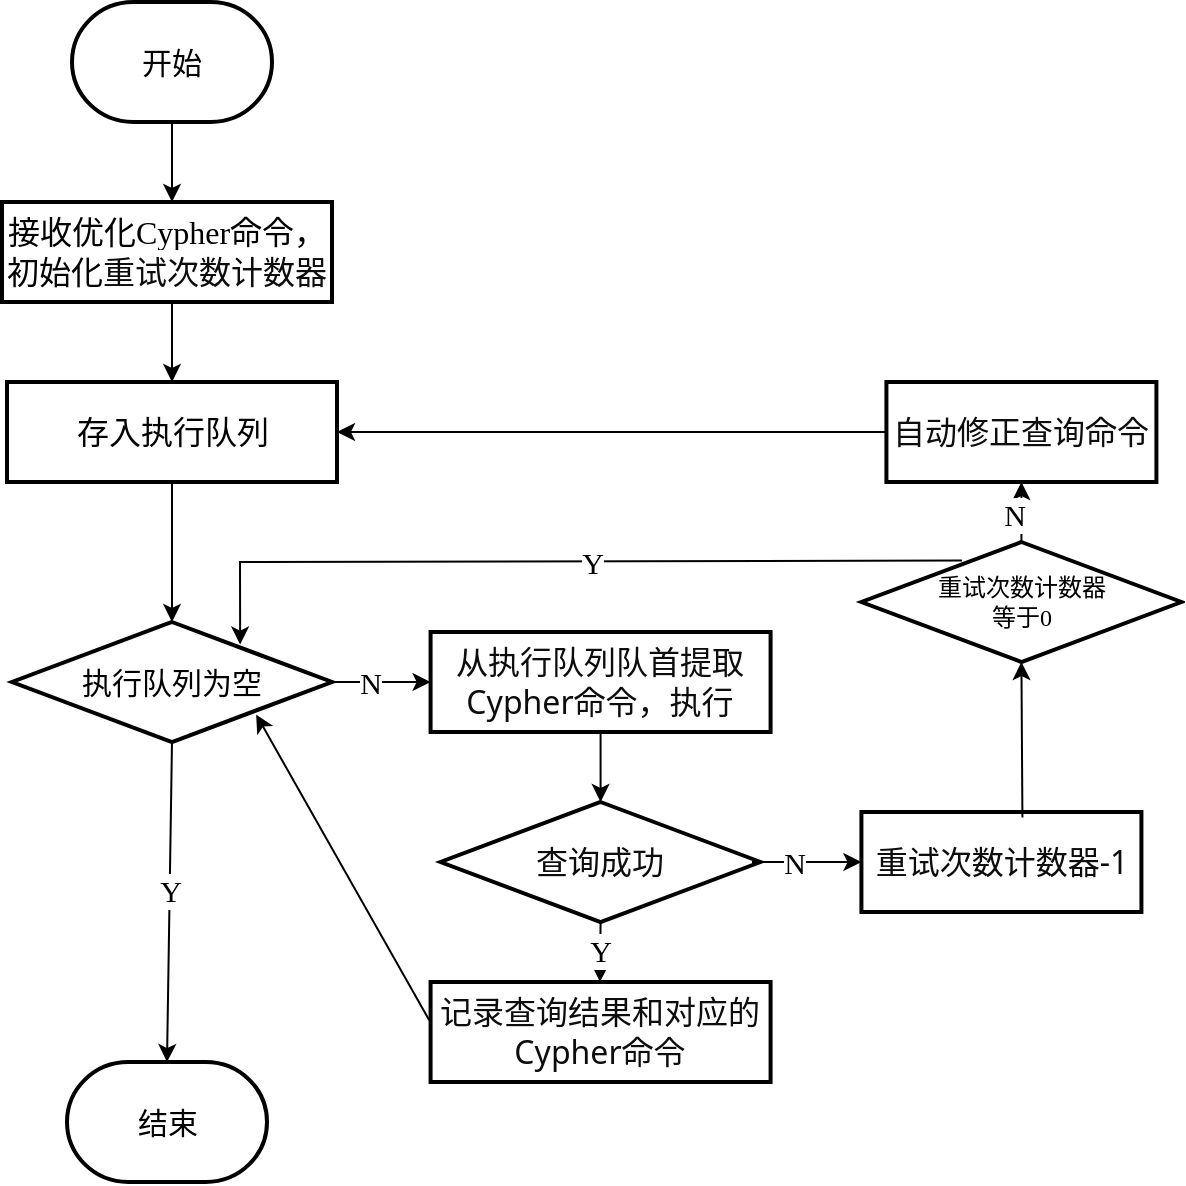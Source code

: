 <mxfile version="24.5.1" type="github">
  <diagram id="C5RBs43oDa-KdzZeNtuy" name="Page-1">
    <mxGraphModel dx="1303" dy="1838" grid="1" gridSize="10" guides="1" tooltips="1" connect="1" arrows="1" fold="1" page="1" pageScale="1" pageWidth="827" pageHeight="1169" math="0" shadow="0">
      <root>
        <mxCell id="WIyWlLk6GJQsqaUBKTNV-0" />
        <mxCell id="WIyWlLk6GJQsqaUBKTNV-1" parent="WIyWlLk6GJQsqaUBKTNV-0" />
        <mxCell id="ru-97hgleYfk95iNLZKJ-0" value="&lt;font face=&quot;Times New Roman&quot; style=&quot;font-size: 15px;&quot;&gt;开始&lt;/font&gt;" style="strokeWidth=2;html=1;shape=mxgraph.flowchart.terminator;whiteSpace=wrap;" parent="WIyWlLk6GJQsqaUBKTNV-1" vertex="1">
          <mxGeometry x="350" y="-30" width="100" height="60" as="geometry" />
        </mxCell>
        <mxCell id="ru-97hgleYfk95iNLZKJ-2" value="" style="endArrow=classic;html=1;rounded=0;exitX=0.5;exitY=1;exitDx=0;exitDy=0;exitPerimeter=0;entryX=0.5;entryY=0;entryDx=0;entryDy=0;" parent="WIyWlLk6GJQsqaUBKTNV-1" source="ru-97hgleYfk95iNLZKJ-0" edge="1">
          <mxGeometry width="50" height="50" relative="1" as="geometry">
            <mxPoint x="390" y="220" as="sourcePoint" />
            <mxPoint x="400" y="70" as="targetPoint" />
          </mxGeometry>
        </mxCell>
        <mxCell id="ru-97hgleYfk95iNLZKJ-3" value="&lt;font face=&quot;Times New Roman&quot; style=&quot;font-size: 15px;&quot;&gt;执行队列为空&lt;/font&gt;" style="strokeWidth=2;html=1;shape=mxgraph.flowchart.decision;whiteSpace=wrap;strokeColor=default;align=center;verticalAlign=middle;fontFamily=Helvetica;fontSize=12;fontColor=default;fillColor=default;" parent="WIyWlLk6GJQsqaUBKTNV-1" vertex="1">
          <mxGeometry x="320" y="280" width="160" height="60" as="geometry" />
        </mxCell>
        <mxCell id="ru-97hgleYfk95iNLZKJ-5" value="" style="endArrow=classic;html=1;rounded=0;entryX=0.5;entryY=0;entryDx=0;entryDy=0;entryPerimeter=0;exitX=0.5;exitY=1;exitDx=0;exitDy=0;" parent="WIyWlLk6GJQsqaUBKTNV-1" source="ru-97hgleYfk95iNLZKJ-10" target="ru-97hgleYfk95iNLZKJ-11" edge="1">
          <mxGeometry width="50" height="50" relative="1" as="geometry">
            <mxPoint x="559.29" y="495" as="sourcePoint" />
            <mxPoint x="239.29" y="535" as="targetPoint" />
          </mxGeometry>
        </mxCell>
        <mxCell id="ru-97hgleYfk95iNLZKJ-6" value="" style="endArrow=classic;html=1;rounded=0;entryX=0.5;entryY=0;entryDx=0;entryDy=0;entryPerimeter=0;exitX=0.5;exitY=1;exitDx=0;exitDy=0;exitPerimeter=0;" parent="WIyWlLk6GJQsqaUBKTNV-1" source="ru-97hgleYfk95iNLZKJ-3" target="ru-97hgleYfk95iNLZKJ-20" edge="1">
          <mxGeometry width="50" height="50" relative="1" as="geometry">
            <mxPoint x="220" y="240" as="sourcePoint" />
            <mxPoint x="400" y="520" as="targetPoint" />
            <Array as="points" />
          </mxGeometry>
        </mxCell>
        <mxCell id="ru-97hgleYfk95iNLZKJ-7" value="&lt;font face=&quot;Times New Roman&quot; style=&quot;font-size: 15px;&quot;&gt;Y&lt;/font&gt;" style="edgeLabel;html=1;align=center;verticalAlign=middle;resizable=0;points=[];" parent="ru-97hgleYfk95iNLZKJ-6" vertex="1" connectable="0">
          <mxGeometry x="-0.08" relative="1" as="geometry">
            <mxPoint as="offset" />
          </mxGeometry>
        </mxCell>
        <mxCell id="ru-97hgleYfk95iNLZKJ-8" value="" style="endArrow=classic;html=1;rounded=0;exitX=1;exitY=0.5;exitDx=0;exitDy=0;exitPerimeter=0;endFill=1;entryX=0;entryY=0.5;entryDx=0;entryDy=0;" parent="WIyWlLk6GJQsqaUBKTNV-1" source="ru-97hgleYfk95iNLZKJ-3" target="ru-97hgleYfk95iNLZKJ-10" edge="1">
          <mxGeometry width="50" height="50" relative="1" as="geometry">
            <mxPoint x="775" y="310" as="sourcePoint" />
            <mxPoint x="1015" y="310" as="targetPoint" />
          </mxGeometry>
        </mxCell>
        <mxCell id="ru-97hgleYfk95iNLZKJ-9" value="&lt;font face=&quot;Times New Roman&quot; style=&quot;font-size: 15px;&quot;&gt;N&lt;/font&gt;" style="edgeLabel;html=1;align=center;verticalAlign=middle;resizable=0;points=[];" parent="ru-97hgleYfk95iNLZKJ-8" vertex="1" connectable="0">
          <mxGeometry x="-0.08" relative="1" as="geometry">
            <mxPoint x="-4" as="offset" />
          </mxGeometry>
        </mxCell>
        <mxCell id="ru-97hgleYfk95iNLZKJ-10" value="&lt;span style=&quot;color: rgb(13, 13, 13); font-family: Söhne, ui-sans-serif, system-ui, -apple-system, &amp;quot;Segoe UI&amp;quot;, Roboto, Ubuntu, Cantarell, &amp;quot;Noto Sans&amp;quot;, sans-serif, &amp;quot;Helvetica Neue&amp;quot;, Arial, &amp;quot;Apple Color Emoji&amp;quot;, &amp;quot;Segoe UI Emoji&amp;quot;, &amp;quot;Segoe UI Symbol&amp;quot;, &amp;quot;Noto Color Emoji&amp;quot;; font-size: 16px; text-align: left; white-space-collapse: preserve; background-color: rgb(255, 255, 255);&quot;&gt;从执行队列队首提取Cypher命令，执行&lt;/span&gt;" style="rounded=0;whiteSpace=wrap;html=1;strokeColor=default;strokeWidth=2;align=center;verticalAlign=middle;fontFamily=Helvetica;fontSize=12;fontColor=default;fillColor=default;" parent="WIyWlLk6GJQsqaUBKTNV-1" vertex="1">
          <mxGeometry x="529.29" y="285" width="170" height="50" as="geometry" />
        </mxCell>
        <mxCell id="ru-97hgleYfk95iNLZKJ-11" value="&lt;span style=&quot;color: rgb(13, 13, 13); font-family: Söhne, ui-sans-serif, system-ui, -apple-system, &amp;quot;Segoe UI&amp;quot;, Roboto, Ubuntu, Cantarell, &amp;quot;Noto Sans&amp;quot;, sans-serif, &amp;quot;Helvetica Neue&amp;quot;, Arial, &amp;quot;Apple Color Emoji&amp;quot;, &amp;quot;Segoe UI Emoji&amp;quot;, &amp;quot;Segoe UI Symbol&amp;quot;, &amp;quot;Noto Color Emoji&amp;quot;; font-size: 16px; text-align: left; white-space-collapse: preserve; background-color: rgb(255, 255, 255);&quot;&gt;查询成功&lt;/span&gt;" style="strokeWidth=2;html=1;shape=mxgraph.flowchart.decision;whiteSpace=wrap;strokeColor=default;align=center;verticalAlign=middle;fontFamily=Helvetica;fontSize=12;fontColor=default;fillColor=default;" parent="WIyWlLk6GJQsqaUBKTNV-1" vertex="1">
          <mxGeometry x="534.29" y="370" width="160" height="60" as="geometry" />
        </mxCell>
        <mxCell id="ru-97hgleYfk95iNLZKJ-14" value="" style="endArrow=classic;html=1;rounded=0;exitX=0.5;exitY=1;exitDx=0;exitDy=0;exitPerimeter=0;" parent="WIyWlLk6GJQsqaUBKTNV-1" source="ru-97hgleYfk95iNLZKJ-11" edge="1">
          <mxGeometry width="50" height="50" relative="1" as="geometry">
            <mxPoint x="619.29" y="325" as="sourcePoint" />
            <mxPoint x="614" y="460" as="targetPoint" />
          </mxGeometry>
        </mxCell>
        <mxCell id="ru-97hgleYfk95iNLZKJ-15" value="&lt;font face=&quot;Times New Roman&quot; style=&quot;font-size: 15px;&quot;&gt;Y&lt;/font&gt;" style="edgeLabel;html=1;align=center;verticalAlign=middle;resizable=0;points=[];" parent="ru-97hgleYfk95iNLZKJ-14" vertex="1" connectable="0">
          <mxGeometry x="-0.08" relative="1" as="geometry">
            <mxPoint as="offset" />
          </mxGeometry>
        </mxCell>
        <mxCell id="ru-97hgleYfk95iNLZKJ-16" value="&lt;font face=&quot;Times New Roman&quot;&gt;&lt;span style=&quot;font-size: 16px;&quot;&gt;存入执行队列&lt;/span&gt;&lt;/font&gt;" style="rounded=0;whiteSpace=wrap;html=1;strokeColor=default;strokeWidth=2;align=center;verticalAlign=middle;fontFamily=Helvetica;fontSize=12;fontColor=default;fillColor=default;" parent="WIyWlLk6GJQsqaUBKTNV-1" vertex="1">
          <mxGeometry x="317.5" y="160" width="165" height="50" as="geometry" />
        </mxCell>
        <mxCell id="ru-97hgleYfk95iNLZKJ-17" value="" style="endArrow=classic;html=1;rounded=0;exitX=0.5;exitY=1;exitDx=0;exitDy=0;entryX=0.5;entryY=0;entryDx=0;entryDy=0;" parent="WIyWlLk6GJQsqaUBKTNV-1" target="ru-97hgleYfk95iNLZKJ-16" edge="1">
          <mxGeometry width="50" height="50" relative="1" as="geometry">
            <mxPoint x="400" y="120" as="sourcePoint" />
            <mxPoint x="410" y="80" as="targetPoint" />
          </mxGeometry>
        </mxCell>
        <mxCell id="ru-97hgleYfk95iNLZKJ-19" value="&lt;font face=&quot;Times New Roman&quot;&gt;&lt;span style=&quot;font-size: 16px;&quot;&gt;接收优化Cypher命令，&lt;/span&gt;&lt;/font&gt;&lt;font style=&quot;background-color: initial;&quot; face=&quot;Times New Roman&quot;&gt;&lt;span style=&quot;font-size: 16px;&quot;&gt;初始化&lt;/span&gt;&lt;/font&gt;&lt;span style=&quot;white-space-collapse: preserve; color: rgb(13, 13, 13); font-family: Söhne, ui-sans-serif, system-ui, -apple-system, &amp;quot;Segoe UI&amp;quot;, Roboto, Ubuntu, Cantarell, &amp;quot;Noto Sans&amp;quot;, sans-serif, &amp;quot;Helvetica Neue&amp;quot;, Arial, &amp;quot;Apple Color Emoji&amp;quot;, &amp;quot;Segoe UI Emoji&amp;quot;, &amp;quot;Segoe UI Symbol&amp;quot;, &amp;quot;Noto Color Emoji&amp;quot;; font-size: 16px; text-align: left; background-color: rgb(255, 255, 255);&quot;&gt;重试次数计数器&lt;/span&gt;" style="rounded=0;whiteSpace=wrap;html=1;strokeColor=default;strokeWidth=2;align=center;verticalAlign=middle;fontFamily=Helvetica;fontSize=12;fontColor=default;fillColor=default;" parent="WIyWlLk6GJQsqaUBKTNV-1" vertex="1">
          <mxGeometry x="315" y="70" width="165" height="50" as="geometry" />
        </mxCell>
        <mxCell id="ru-97hgleYfk95iNLZKJ-20" value="&lt;font face=&quot;Times New Roman&quot; style=&quot;font-size: 15px;&quot;&gt;结束&lt;/font&gt;" style="strokeWidth=2;html=1;shape=mxgraph.flowchart.terminator;whiteSpace=wrap;" parent="WIyWlLk6GJQsqaUBKTNV-1" vertex="1">
          <mxGeometry x="347.5" y="500" width="100" height="60" as="geometry" />
        </mxCell>
        <mxCell id="ru-97hgleYfk95iNLZKJ-21" value="&lt;div style=&quot;&quot;&gt;&lt;span style=&quot;color: rgb(13, 13, 13); font-family: Söhne, ui-sans-serif, system-ui, -apple-system, &amp;quot;Segoe UI&amp;quot;, Roboto, Ubuntu, Cantarell, &amp;quot;Noto Sans&amp;quot;, sans-serif, &amp;quot;Helvetica Neue&amp;quot;, Arial, &amp;quot;Apple Color Emoji&amp;quot;, &amp;quot;Segoe UI Emoji&amp;quot;, &amp;quot;Segoe UI Symbol&amp;quot;, &amp;quot;Noto Color Emoji&amp;quot;; font-size: 16px; white-space-collapse: preserve; background-color: initial;&quot;&gt;记录&lt;/span&gt;&lt;span style=&quot;color: rgb(13, 13, 13); font-family: Söhne, ui-sans-serif, system-ui, -apple-system, &amp;quot;Segoe UI&amp;quot;, Roboto, Ubuntu, Cantarell, &amp;quot;Noto Sans&amp;quot;, sans-serif, &amp;quot;Helvetica Neue&amp;quot;, Arial, &amp;quot;Apple Color Emoji&amp;quot;, &amp;quot;Segoe UI Emoji&amp;quot;, &amp;quot;Segoe UI Symbol&amp;quot;, &amp;quot;Noto Color Emoji&amp;quot;; background-color: initial; font-size: 16px; white-space-collapse: preserve;&quot;&gt;查询结果和对应的Cypher命令&lt;/span&gt;&lt;/div&gt;" style="rounded=0;whiteSpace=wrap;html=1;strokeColor=default;strokeWidth=2;align=center;verticalAlign=middle;fontFamily=Helvetica;fontSize=12;fontColor=default;fillColor=default;" parent="WIyWlLk6GJQsqaUBKTNV-1" vertex="1">
          <mxGeometry x="529.29" y="460" width="170" height="50" as="geometry" />
        </mxCell>
        <mxCell id="ru-97hgleYfk95iNLZKJ-23" value="" style="endArrow=classic;html=1;rounded=0;endFill=1;entryX=0;entryY=0.5;entryDx=0;entryDy=0;entryPerimeter=0;" parent="WIyWlLk6GJQsqaUBKTNV-1" edge="1" target="ru-97hgleYfk95iNLZKJ-25">
          <mxGeometry width="50" height="50" relative="1" as="geometry">
            <mxPoint x="690" y="400" as="sourcePoint" />
            <mxPoint x="782.21" y="290" as="targetPoint" />
            <Array as="points" />
          </mxGeometry>
        </mxCell>
        <mxCell id="ru-97hgleYfk95iNLZKJ-24" value="&lt;font face=&quot;Times New Roman&quot; style=&quot;font-size: 15px;&quot;&gt;N&lt;/font&gt;" style="edgeLabel;html=1;align=center;verticalAlign=middle;resizable=0;points=[];" parent="ru-97hgleYfk95iNLZKJ-23" vertex="1" connectable="0">
          <mxGeometry x="-0.08" relative="1" as="geometry">
            <mxPoint x="-4" as="offset" />
          </mxGeometry>
        </mxCell>
        <mxCell id="ru-97hgleYfk95iNLZKJ-25" value="&lt;div style=&quot;text-align: left;&quot;&gt;&lt;span style=&quot;background-color: initial; font-size: 16px; white-space-collapse: preserve;&quot;&gt;&lt;font face=&quot;Söhne, ui-sans-serif, system-ui, -apple-system, Segoe UI, Roboto, Ubuntu, Cantarell, Noto Sans, sans-serif, Helvetica Neue, Arial, Apple Color Emoji, Segoe UI Emoji, Segoe UI Symbol, Noto Color Emoji&quot; color=&quot;#0d0d0d&quot;&gt;重试次数计数器-1&lt;/font&gt;&lt;/span&gt;&lt;/div&gt;" style="rounded=0;whiteSpace=wrap;html=1;strokeColor=default;strokeWidth=2;align=center;verticalAlign=middle;fontFamily=Helvetica;fontSize=12;fontColor=default;fillColor=default;" parent="WIyWlLk6GJQsqaUBKTNV-1" vertex="1">
          <mxGeometry x="744.71" y="375" width="140" height="50" as="geometry" />
        </mxCell>
        <mxCell id="ru-97hgleYfk95iNLZKJ-26" value="&lt;font style=&quot;font-size: 12px;&quot; face=&quot;Times New Roman&quot;&gt;重试次数计数器&lt;/font&gt;&lt;div style=&quot;&quot;&gt;&lt;font style=&quot;font-size: 12px;&quot; face=&quot;Times New Roman&quot;&gt;等于0&lt;/font&gt;&lt;br&gt;&lt;/div&gt;" style="strokeWidth=2;html=1;shape=mxgraph.flowchart.decision;whiteSpace=wrap;strokeColor=default;align=center;verticalAlign=middle;fontFamily=Helvetica;fontSize=12;fontColor=default;fillColor=default;" parent="WIyWlLk6GJQsqaUBKTNV-1" vertex="1">
          <mxGeometry x="744.71" y="240" width="160" height="60" as="geometry" />
        </mxCell>
        <mxCell id="ru-97hgleYfk95iNLZKJ-35" value="&lt;div style=&quot;text-align: left;&quot;&gt;&lt;span style=&quot;background-color: initial; font-size: 16px; white-space-collapse: preserve;&quot;&gt;&lt;font face=&quot;Söhne, ui-sans-serif, system-ui, -apple-system, Segoe UI, Roboto, Ubuntu, Cantarell, Noto Sans, sans-serif, Helvetica Neue, Arial, Apple Color Emoji, Segoe UI Emoji, Segoe UI Symbol, Noto Color Emoji&quot; color=&quot;#0d0d0d&quot;&gt;自动修正查询命令&lt;/font&gt;&lt;/span&gt;&lt;/div&gt;" style="rounded=0;whiteSpace=wrap;html=1;strokeColor=default;strokeWidth=2;align=center;verticalAlign=middle;fontFamily=Helvetica;fontSize=12;fontColor=default;fillColor=default;" parent="WIyWlLk6GJQsqaUBKTNV-1" vertex="1">
          <mxGeometry x="757.21" y="160" width="135" height="50" as="geometry" />
        </mxCell>
        <mxCell id="ru-97hgleYfk95iNLZKJ-37" value="" style="endArrow=classic;html=1;rounded=0;exitX=0.5;exitY=0;exitDx=0;exitDy=0;exitPerimeter=0;endFill=1;entryX=0.5;entryY=1;entryDx=0;entryDy=0;" parent="WIyWlLk6GJQsqaUBKTNV-1" source="ru-97hgleYfk95iNLZKJ-26" target="ru-97hgleYfk95iNLZKJ-35" edge="1">
          <mxGeometry width="50" height="50" relative="1" as="geometry">
            <mxPoint x="425.71" y="500" as="sourcePoint" />
            <mxPoint x="505.71" y="500" as="targetPoint" />
          </mxGeometry>
        </mxCell>
        <mxCell id="ru-97hgleYfk95iNLZKJ-38" value="&lt;font face=&quot;Times New Roman&quot; style=&quot;font-size: 15px;&quot;&gt;N&lt;/font&gt;" style="edgeLabel;html=1;align=center;verticalAlign=middle;resizable=0;points=[];" parent="ru-97hgleYfk95iNLZKJ-37" vertex="1" connectable="0">
          <mxGeometry x="-0.08" relative="1" as="geometry">
            <mxPoint x="-4" as="offset" />
          </mxGeometry>
        </mxCell>
        <mxCell id="ru-97hgleYfk95iNLZKJ-39" value="" style="endArrow=classic;html=1;rounded=0;exitX=0;exitY=0.5;exitDx=0;exitDy=0;entryX=1;entryY=0.5;entryDx=0;entryDy=0;" parent="WIyWlLk6GJQsqaUBKTNV-1" source="ru-97hgleYfk95iNLZKJ-35" target="ru-97hgleYfk95iNLZKJ-16" edge="1">
          <mxGeometry width="50" height="50" relative="1" as="geometry">
            <mxPoint x="725" y="185" as="sourcePoint" />
            <mxPoint x="760" y="90" as="targetPoint" />
            <Array as="points" />
          </mxGeometry>
        </mxCell>
        <mxCell id="GUkGCof2Z1n3hhd6cARX-0" value="" style="endArrow=classic;html=1;rounded=0;exitX=0.5;exitY=1;exitDx=0;exitDy=0;entryX=0.5;entryY=0;entryDx=0;entryDy=0;entryPerimeter=0;" edge="1" parent="WIyWlLk6GJQsqaUBKTNV-1" source="ru-97hgleYfk95iNLZKJ-16" target="ru-97hgleYfk95iNLZKJ-3">
          <mxGeometry width="50" height="50" relative="1" as="geometry">
            <mxPoint x="510" y="350" as="sourcePoint" />
            <mxPoint x="560" y="300" as="targetPoint" />
          </mxGeometry>
        </mxCell>
        <mxCell id="GUkGCof2Z1n3hhd6cARX-1" value="" style="endArrow=classic;html=1;rounded=0;exitX=-0.004;exitY=0.382;exitDx=0;exitDy=0;exitPerimeter=0;entryX=0.763;entryY=0.771;entryDx=0;entryDy=0;entryPerimeter=0;" edge="1" parent="WIyWlLk6GJQsqaUBKTNV-1" source="ru-97hgleYfk95iNLZKJ-21" target="ru-97hgleYfk95iNLZKJ-3">
          <mxGeometry width="50" height="50" relative="1" as="geometry">
            <mxPoint x="697.79" y="425" as="sourcePoint" />
            <mxPoint x="567.79" y="460" as="targetPoint" />
            <Array as="points" />
          </mxGeometry>
        </mxCell>
        <mxCell id="GUkGCof2Z1n3hhd6cARX-2" value="" style="endArrow=classic;html=1;rounded=0;exitX=0.575;exitY=0.056;exitDx=0;exitDy=0;exitPerimeter=0;entryX=0.5;entryY=1;entryDx=0;entryDy=0;entryPerimeter=0;" edge="1" parent="WIyWlLk6GJQsqaUBKTNV-1" source="ru-97hgleYfk95iNLZKJ-25" target="ru-97hgleYfk95iNLZKJ-26">
          <mxGeometry width="50" height="50" relative="1" as="geometry">
            <mxPoint x="787.21" y="310" as="sourcePoint" />
            <mxPoint x="837.21" y="260" as="targetPoint" />
          </mxGeometry>
        </mxCell>
        <mxCell id="GUkGCof2Z1n3hhd6cARX-3" value="" style="endArrow=classic;html=1;rounded=0;entryX=0.713;entryY=0.188;entryDx=0;entryDy=0;entryPerimeter=0;exitX=0.314;exitY=0.154;exitDx=0;exitDy=0;exitPerimeter=0;" edge="1" parent="WIyWlLk6GJQsqaUBKTNV-1" source="ru-97hgleYfk95iNLZKJ-26" target="ru-97hgleYfk95iNLZKJ-3">
          <mxGeometry width="50" height="50" relative="1" as="geometry">
            <mxPoint x="410" y="350" as="sourcePoint" />
            <mxPoint x="408" y="510" as="targetPoint" />
            <Array as="points">
              <mxPoint x="434" y="250" />
            </Array>
          </mxGeometry>
        </mxCell>
        <mxCell id="GUkGCof2Z1n3hhd6cARX-4" value="&lt;font face=&quot;Times New Roman&quot; style=&quot;font-size: 15px;&quot;&gt;Y&lt;/font&gt;" style="edgeLabel;html=1;align=center;verticalAlign=middle;resizable=0;points=[];" vertex="1" connectable="0" parent="GUkGCof2Z1n3hhd6cARX-3">
          <mxGeometry x="-0.08" relative="1" as="geometry">
            <mxPoint as="offset" />
          </mxGeometry>
        </mxCell>
      </root>
    </mxGraphModel>
  </diagram>
</mxfile>
